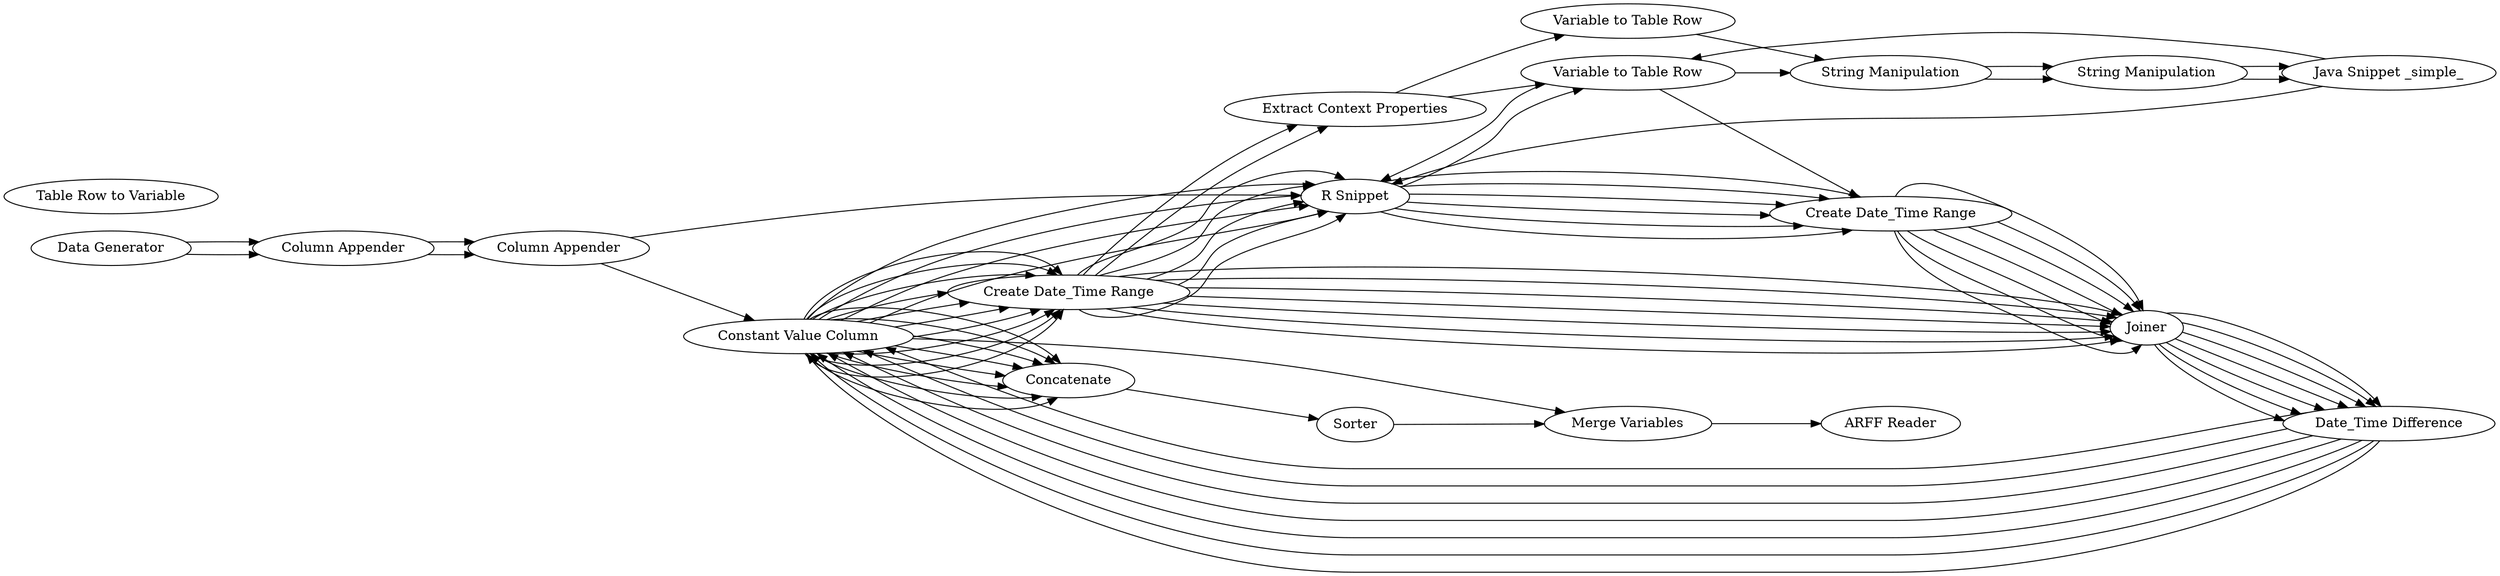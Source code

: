 digraph {
	75 [label="Data Generator"]
	109 [label=Cache]
	105 [label="Create Date_Time Range"]
	106 [label="Create Date_Time Range"]
	107 [label=Joiner]
	108 [label="Date_Time Difference"]
	109 [label="Constant Value Column"]
	110 [label="Excel Writer _XLS_"]
	105 [label="Create Date_Time Range"]
	106 [label="Create Date_Time Range"]
	107 [label=Joiner]
	108 [label="Date_Time Difference"]
	109 [label="Constant Value Column"]
	110 [label="Excel Writer _XLS_"]
	105 [label="Create Date_Time Range"]
	106 [label="Create Date_Time Range"]
	107 [label=Joiner]
	108 [label="Date_Time Difference"]
	109 [label="Constant Value Column"]
	110 [label="SQLite Connector"]
	111 [label="DB Writer"]
	105 [label="Create Date_Time Range"]
	106 [label="Create Date_Time Range"]
	107 [label=Joiner]
	108 [label="Date_Time Difference"]
	109 [label="Constant Value Column"]
	110 [label="Parquet Writer"]
	105 [label="Create Date_Time Range"]
	106 [label="Create Date_Time Range"]
	107 [label=Joiner]
	108 [label="Date_Time Difference"]
	109 [label="Constant Value Column"]
	110 [label="ARFF Writer"]
	3 [label="Extract Context Properties"]
	4 [label="Variable to Table Row"]
	5 [label="String Manipulation"]
	6 [label="String Manipulation"]
	9 [label="Java Snippet _simple_"]
	105 [label="Create Date_Time Range"]
	106 [label="Create Date_Time Range"]
	107 [label=Joiner]
	108 [label="Date_Time Difference"]
	109 [label="Constant Value Column"]
	110 [label="R Snippet"]
	111 [label="Table Row to Variable"]
	3 [label="Extract Context Properties"]
	5 [label="String Manipulation"]
	6 [label="String Manipulation"]
	9 [label="Java Snippet _simple_"]
	105 [label="Create Date_Time Range"]
	106 [label="Create Date_Time Range"]
	107 [label=Joiner]
	108 [label="Date_Time Difference"]
	109 [label="Constant Value Column"]
	110 [label="R Snippet"]
	111 [label="Variable to Table Row"]
	112 [label="Table Row to Variable"]
	121 [label="ARFF Reader"]
	122 [label=Sorter]
	123 [label="Column Appender"]
	125 [label="Column Appender"]
	127 [label=Concatenate]
	128 [label="Merge Variables"]
	105 -> 107
	105 -> 110
	106 -> 107
	107 -> 108
	108 -> 109
	110 -> 106
	105 -> 107
	105 -> 110
	106 -> 107
	107 -> 108
	108 -> 109
	110 -> 106
	105 -> 107
	105 -> 110
	106 -> 107
	107 -> 108
	108 -> 109
	110 -> 111
	111 -> 106
	105 -> 107
	105 -> 110
	106 -> 107
	107 -> 108
	108 -> 109
	110 -> 106
	105 -> 107
	105 -> 110
	106 -> 107
	107 -> 108
	108 -> 109
	110 -> 106
	3 -> 4
	4 -> 5
	5 -> 6
	6 -> 9
	9 -> 111
	105 -> 107
	105 -> 3
	106 -> 107
	107 -> 108
	108 -> 109
	110 -> 106
	111 -> 110
	3 -> 111
	5 -> 6
	6 -> 9
	9 -> 110
	105 -> 107
	105 -> 3
	106 -> 107
	107 -> 108
	108 -> 109
	110 -> 106
	111 -> 5
	109 -> 110
	75 -> 123
	75 -> 123
	109 -> 105
	109 -> 105
	109 -> 105
	109 -> 105
	109 -> 105
	109 -> 105
	109 -> 105
	109 -> 105
	109 -> 110
	109 -> 110
	109 -> 110
	109 -> 105
	109 -> 105
	109 -> 127
	109 -> 127
	109 -> 127
	109 -> 127
	109 -> 127
	109 -> 127
	109 -> 127
	109 -> 127
	109 -> 128
	122 -> 128
	123 -> 125
	123 -> 125
	125 -> 110
	125 -> 109
	127 -> 122
	128 -> 121
	rankdir=LR
}
